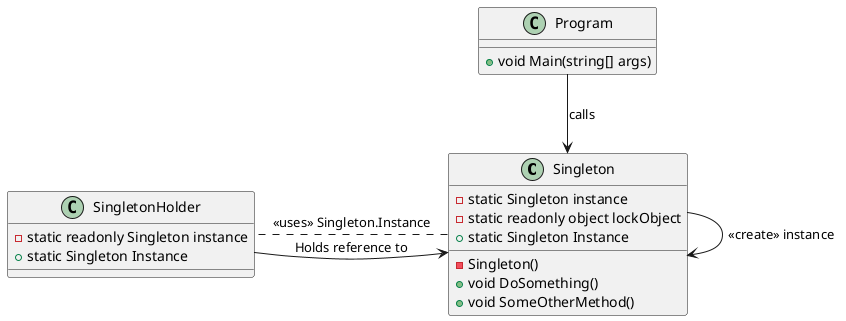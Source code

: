 @startuml

class Singleton {
    - static Singleton instance
    - static readonly object lockObject
    - Singleton()
    + static Singleton Instance
    + void DoSomething()
    + void SomeOtherMethod()
}

Singleton --> Singleton : <<create>> instance

class SingletonHolder {
    - static readonly Singleton instance
    + static Singleton Instance
}

SingletonHolder -down-> Singleton : Holds reference to

Singleton . SingletonHolder : <<uses>> Singleton.Instance

class Program {
    + void Main(string[] args)
}

Program --> Singleton : calls

@enduml
